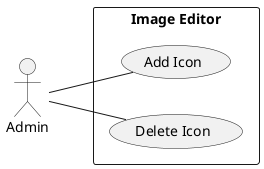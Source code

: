 @startuml name
left to right direction
actor "Admin" as fc
rectangle "Image Editor" {
    usecase "Add Icon" as UC2
  usecase "Delete Icon" as UC3
}
fc -- UC2
fc -- UC3
@enduml